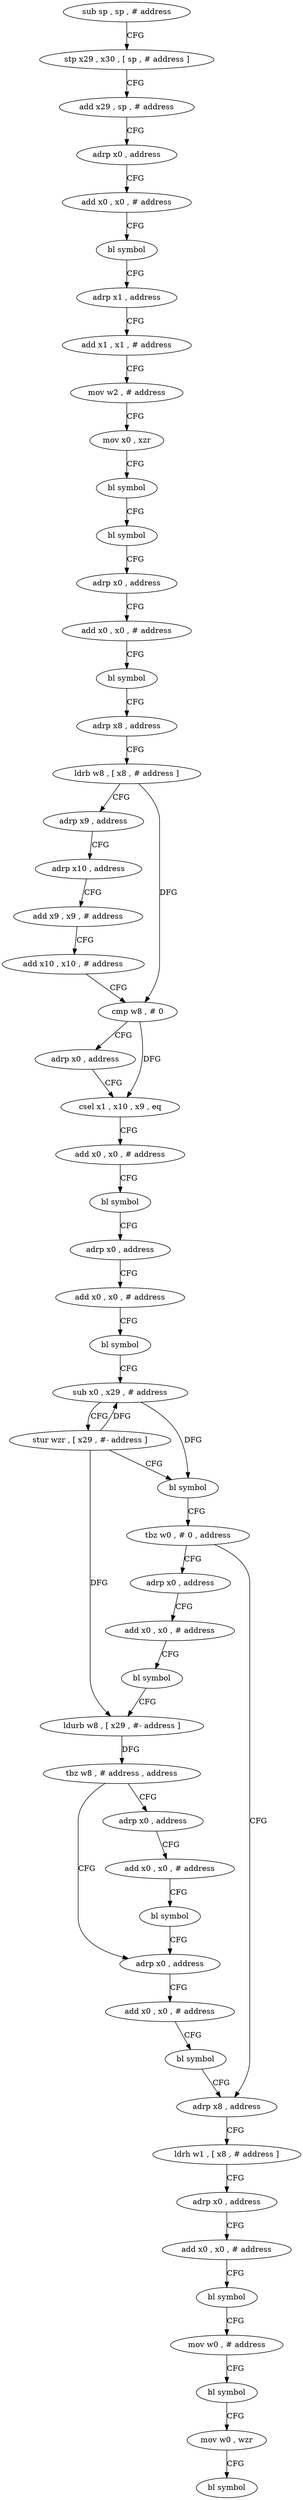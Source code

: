 digraph "func" {
"4250976" [label = "sub sp , sp , # address" ]
"4250980" [label = "stp x29 , x30 , [ sp , # address ]" ]
"4250984" [label = "add x29 , sp , # address" ]
"4250988" [label = "adrp x0 , address" ]
"4250992" [label = "add x0 , x0 , # address" ]
"4250996" [label = "bl symbol" ]
"4251000" [label = "adrp x1 , address" ]
"4251004" [label = "add x1 , x1 , # address" ]
"4251008" [label = "mov w2 , # address" ]
"4251012" [label = "mov x0 , xzr" ]
"4251016" [label = "bl symbol" ]
"4251020" [label = "bl symbol" ]
"4251024" [label = "adrp x0 , address" ]
"4251028" [label = "add x0 , x0 , # address" ]
"4251032" [label = "bl symbol" ]
"4251036" [label = "adrp x8 , address" ]
"4251040" [label = "ldrb w8 , [ x8 , # address ]" ]
"4251044" [label = "adrp x9 , address" ]
"4251048" [label = "adrp x10 , address" ]
"4251052" [label = "add x9 , x9 , # address" ]
"4251056" [label = "add x10 , x10 , # address" ]
"4251060" [label = "cmp w8 , # 0" ]
"4251064" [label = "adrp x0 , address" ]
"4251068" [label = "csel x1 , x10 , x9 , eq" ]
"4251072" [label = "add x0 , x0 , # address" ]
"4251076" [label = "bl symbol" ]
"4251080" [label = "adrp x0 , address" ]
"4251084" [label = "add x0 , x0 , # address" ]
"4251088" [label = "bl symbol" ]
"4251092" [label = "sub x0 , x29 , # address" ]
"4251096" [label = "stur wzr , [ x29 , #- address ]" ]
"4251100" [label = "bl symbol" ]
"4251104" [label = "tbz w0 , # 0 , address" ]
"4251152" [label = "adrp x8 , address" ]
"4251108" [label = "adrp x0 , address" ]
"4251156" [label = "ldrh w1 , [ x8 , # address ]" ]
"4251160" [label = "adrp x0 , address" ]
"4251164" [label = "add x0 , x0 , # address" ]
"4251168" [label = "bl symbol" ]
"4251172" [label = "mov w0 , # address" ]
"4251176" [label = "bl symbol" ]
"4251180" [label = "mov w0 , wzr" ]
"4251184" [label = "bl symbol" ]
"4251112" [label = "add x0 , x0 , # address" ]
"4251116" [label = "bl symbol" ]
"4251120" [label = "ldurb w8 , [ x29 , #- address ]" ]
"4251124" [label = "tbz w8 , # address , address" ]
"4251140" [label = "adrp x0 , address" ]
"4251128" [label = "adrp x0 , address" ]
"4251144" [label = "add x0 , x0 , # address" ]
"4251148" [label = "bl symbol" ]
"4251132" [label = "add x0 , x0 , # address" ]
"4251136" [label = "bl symbol" ]
"4250976" -> "4250980" [ label = "CFG" ]
"4250980" -> "4250984" [ label = "CFG" ]
"4250984" -> "4250988" [ label = "CFG" ]
"4250988" -> "4250992" [ label = "CFG" ]
"4250992" -> "4250996" [ label = "CFG" ]
"4250996" -> "4251000" [ label = "CFG" ]
"4251000" -> "4251004" [ label = "CFG" ]
"4251004" -> "4251008" [ label = "CFG" ]
"4251008" -> "4251012" [ label = "CFG" ]
"4251012" -> "4251016" [ label = "CFG" ]
"4251016" -> "4251020" [ label = "CFG" ]
"4251020" -> "4251024" [ label = "CFG" ]
"4251024" -> "4251028" [ label = "CFG" ]
"4251028" -> "4251032" [ label = "CFG" ]
"4251032" -> "4251036" [ label = "CFG" ]
"4251036" -> "4251040" [ label = "CFG" ]
"4251040" -> "4251044" [ label = "CFG" ]
"4251040" -> "4251060" [ label = "DFG" ]
"4251044" -> "4251048" [ label = "CFG" ]
"4251048" -> "4251052" [ label = "CFG" ]
"4251052" -> "4251056" [ label = "CFG" ]
"4251056" -> "4251060" [ label = "CFG" ]
"4251060" -> "4251064" [ label = "CFG" ]
"4251060" -> "4251068" [ label = "DFG" ]
"4251064" -> "4251068" [ label = "CFG" ]
"4251068" -> "4251072" [ label = "CFG" ]
"4251072" -> "4251076" [ label = "CFG" ]
"4251076" -> "4251080" [ label = "CFG" ]
"4251080" -> "4251084" [ label = "CFG" ]
"4251084" -> "4251088" [ label = "CFG" ]
"4251088" -> "4251092" [ label = "CFG" ]
"4251092" -> "4251096" [ label = "CFG" ]
"4251092" -> "4251100" [ label = "DFG" ]
"4251096" -> "4251100" [ label = "CFG" ]
"4251096" -> "4251092" [ label = "DFG" ]
"4251096" -> "4251120" [ label = "DFG" ]
"4251100" -> "4251104" [ label = "CFG" ]
"4251104" -> "4251152" [ label = "CFG" ]
"4251104" -> "4251108" [ label = "CFG" ]
"4251152" -> "4251156" [ label = "CFG" ]
"4251108" -> "4251112" [ label = "CFG" ]
"4251156" -> "4251160" [ label = "CFG" ]
"4251160" -> "4251164" [ label = "CFG" ]
"4251164" -> "4251168" [ label = "CFG" ]
"4251168" -> "4251172" [ label = "CFG" ]
"4251172" -> "4251176" [ label = "CFG" ]
"4251176" -> "4251180" [ label = "CFG" ]
"4251180" -> "4251184" [ label = "CFG" ]
"4251112" -> "4251116" [ label = "CFG" ]
"4251116" -> "4251120" [ label = "CFG" ]
"4251120" -> "4251124" [ label = "DFG" ]
"4251124" -> "4251140" [ label = "CFG" ]
"4251124" -> "4251128" [ label = "CFG" ]
"4251140" -> "4251144" [ label = "CFG" ]
"4251128" -> "4251132" [ label = "CFG" ]
"4251144" -> "4251148" [ label = "CFG" ]
"4251148" -> "4251152" [ label = "CFG" ]
"4251132" -> "4251136" [ label = "CFG" ]
"4251136" -> "4251140" [ label = "CFG" ]
}
